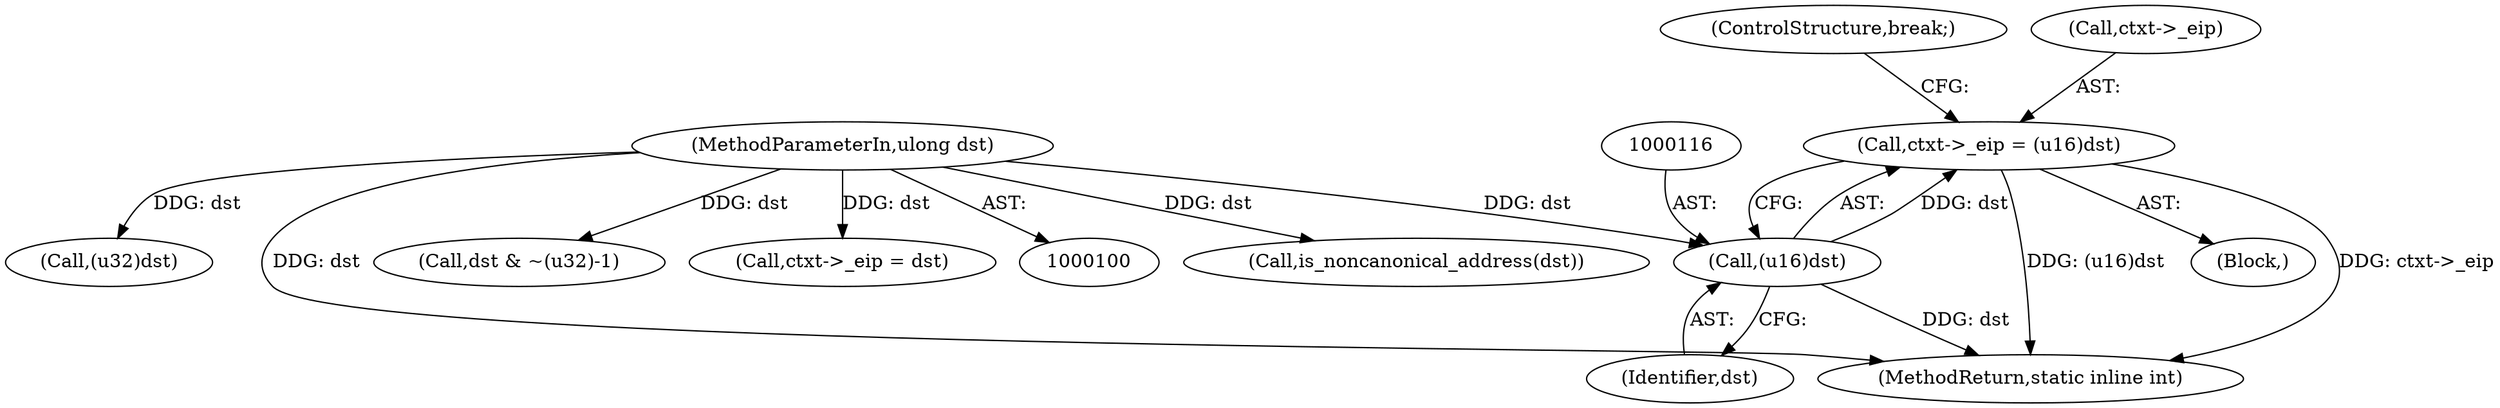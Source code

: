 digraph "0_linux_234f3ce485d54017f15cf5e0699cff4100121601@pointer" {
"1000111" [label="(Call,ctxt->_eip = (u16)dst)"];
"1000115" [label="(Call,(u16)dst)"];
"1000102" [label="(MethodParameterIn,ulong dst)"];
"1000133" [label="(Call,is_noncanonical_address(dst))"];
"1000117" [label="(Identifier,dst)"];
"1000118" [label="(ControlStructure,break;)"];
"1000124" [label="(Call,(u32)dst)"];
"1000112" [label="(Call,ctxt->_eip)"];
"1000109" [label="(Block,)"];
"1000111" [label="(Call,ctxt->_eip = (u16)dst)"];
"1000138" [label="(Call,dst & ~(u32)-1)"];
"1000115" [label="(Call,(u16)dst)"];
"1000161" [label="(MethodReturn,static inline int)"];
"1000149" [label="(Call,ctxt->_eip = dst)"];
"1000102" [label="(MethodParameterIn,ulong dst)"];
"1000111" -> "1000109"  [label="AST: "];
"1000111" -> "1000115"  [label="CFG: "];
"1000112" -> "1000111"  [label="AST: "];
"1000115" -> "1000111"  [label="AST: "];
"1000118" -> "1000111"  [label="CFG: "];
"1000111" -> "1000161"  [label="DDG: (u16)dst"];
"1000111" -> "1000161"  [label="DDG: ctxt->_eip"];
"1000115" -> "1000111"  [label="DDG: dst"];
"1000115" -> "1000117"  [label="CFG: "];
"1000116" -> "1000115"  [label="AST: "];
"1000117" -> "1000115"  [label="AST: "];
"1000115" -> "1000161"  [label="DDG: dst"];
"1000102" -> "1000115"  [label="DDG: dst"];
"1000102" -> "1000100"  [label="AST: "];
"1000102" -> "1000161"  [label="DDG: dst"];
"1000102" -> "1000124"  [label="DDG: dst"];
"1000102" -> "1000133"  [label="DDG: dst"];
"1000102" -> "1000138"  [label="DDG: dst"];
"1000102" -> "1000149"  [label="DDG: dst"];
}
